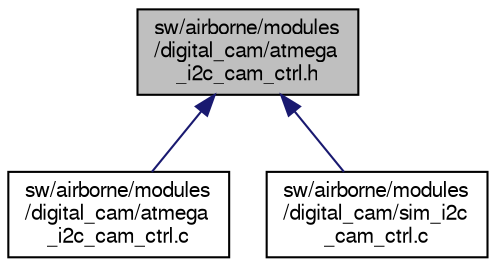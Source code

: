 digraph "sw/airborne/modules/digital_cam/atmega_i2c_cam_ctrl.h"
{
  edge [fontname="FreeSans",fontsize="10",labelfontname="FreeSans",labelfontsize="10"];
  node [fontname="FreeSans",fontsize="10",shape=record];
  Node1 [label="sw/airborne/modules\l/digital_cam/atmega\l_i2c_cam_ctrl.h",height=0.2,width=0.4,color="black", fillcolor="grey75", style="filled", fontcolor="black"];
  Node1 -> Node2 [dir="back",color="midnightblue",fontsize="10",style="solid",fontname="FreeSans"];
  Node2 [label="sw/airborne/modules\l/digital_cam/atmega\l_i2c_cam_ctrl.c",height=0.2,width=0.4,color="black", fillcolor="white", style="filled",URL="$atmega__i2c__cam__ctrl_8c.html",tooltip="Interface with digital camera though AVR AtMega chip. "];
  Node1 -> Node3 [dir="back",color="midnightblue",fontsize="10",style="solid",fontname="FreeSans"];
  Node3 [label="sw/airborne/modules\l/digital_cam/sim_i2c\l_cam_ctrl.c",height=0.2,width=0.4,color="black", fillcolor="white", style="filled",URL="$sim__i2c__cam__ctrl_8c.html",tooltip="Simulated Interface with digital camera. "];
}
